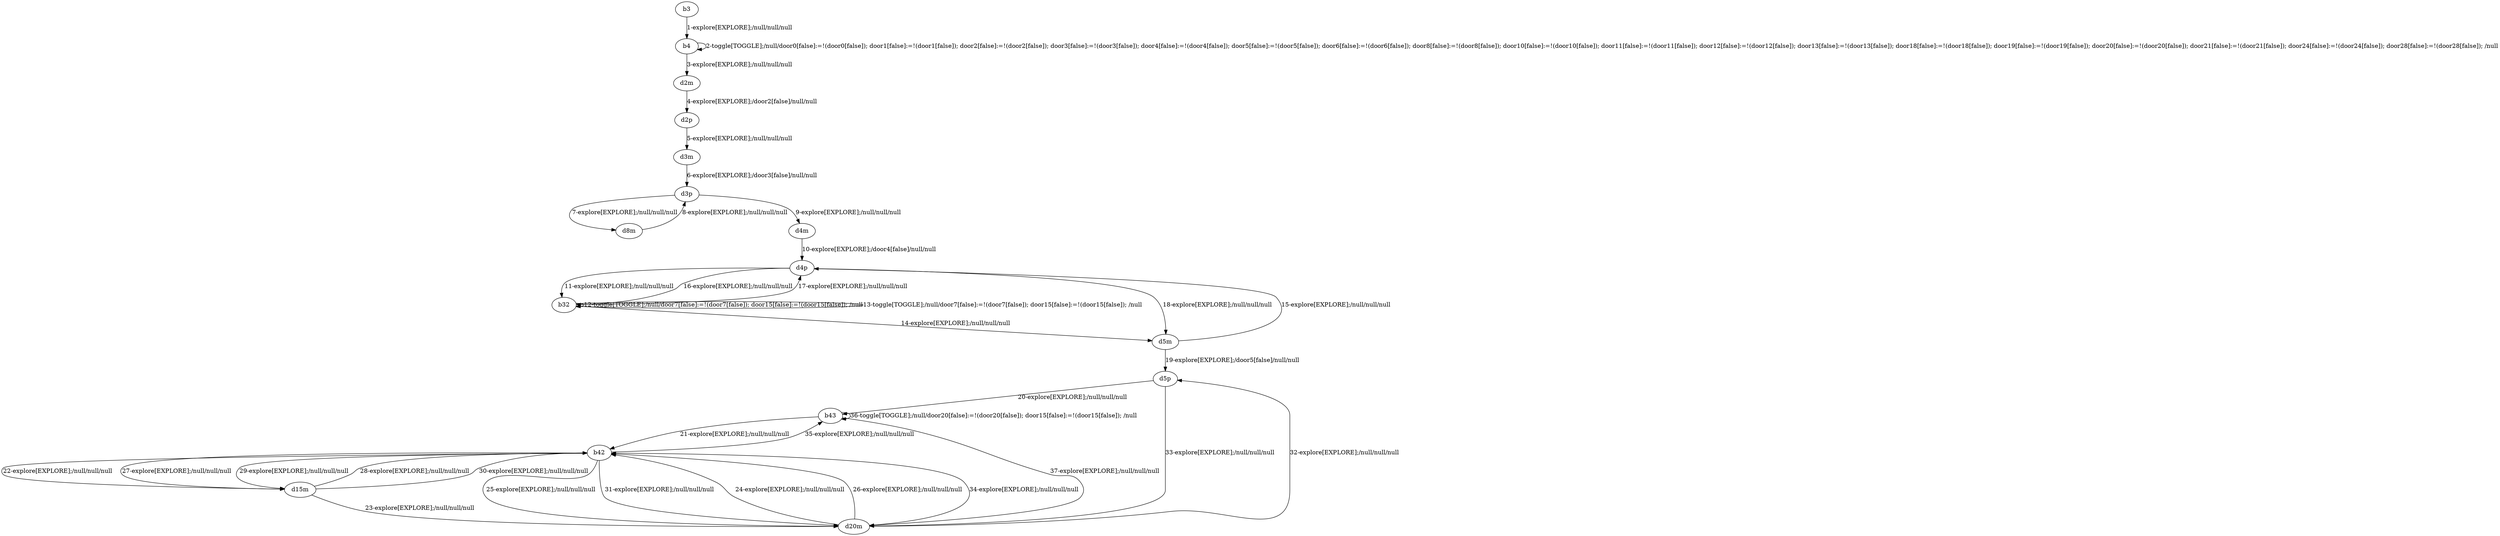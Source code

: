 # Total number of goals covered by this test: 1
# b43 --> b43

digraph g {
"b3" -> "b4" [label = "1-explore[EXPLORE];/null/null/null"];
"b4" -> "b4" [label = "2-toggle[TOGGLE];/null/door0[false]:=!(door0[false]); door1[false]:=!(door1[false]); door2[false]:=!(door2[false]); door3[false]:=!(door3[false]); door4[false]:=!(door4[false]); door5[false]:=!(door5[false]); door6[false]:=!(door6[false]); door8[false]:=!(door8[false]); door10[false]:=!(door10[false]); door11[false]:=!(door11[false]); door12[false]:=!(door12[false]); door13[false]:=!(door13[false]); door18[false]:=!(door18[false]); door19[false]:=!(door19[false]); door20[false]:=!(door20[false]); door21[false]:=!(door21[false]); door24[false]:=!(door24[false]); door28[false]:=!(door28[false]); /null"];
"b4" -> "d2m" [label = "3-explore[EXPLORE];/null/null/null"];
"d2m" -> "d2p" [label = "4-explore[EXPLORE];/door2[false]/null/null"];
"d2p" -> "d3m" [label = "5-explore[EXPLORE];/null/null/null"];
"d3m" -> "d3p" [label = "6-explore[EXPLORE];/door3[false]/null/null"];
"d3p" -> "d8m" [label = "7-explore[EXPLORE];/null/null/null"];
"d8m" -> "d3p" [label = "8-explore[EXPLORE];/null/null/null"];
"d3p" -> "d4m" [label = "9-explore[EXPLORE];/null/null/null"];
"d4m" -> "d4p" [label = "10-explore[EXPLORE];/door4[false]/null/null"];
"d4p" -> "b32" [label = "11-explore[EXPLORE];/null/null/null"];
"b32" -> "b32" [label = "12-toggle[TOGGLE];/null/door7[false]:=!(door7[false]); door15[false]:=!(door15[false]); /null"];
"b32" -> "b32" [label = "13-toggle[TOGGLE];/null/door7[false]:=!(door7[false]); door15[false]:=!(door15[false]); /null"];
"b32" -> "d5m" [label = "14-explore[EXPLORE];/null/null/null"];
"d5m" -> "d4p" [label = "15-explore[EXPLORE];/null/null/null"];
"d4p" -> "b32" [label = "16-explore[EXPLORE];/null/null/null"];
"b32" -> "d4p" [label = "17-explore[EXPLORE];/null/null/null"];
"d4p" -> "d5m" [label = "18-explore[EXPLORE];/null/null/null"];
"d5m" -> "d5p" [label = "19-explore[EXPLORE];/door5[false]/null/null"];
"d5p" -> "b43" [label = "20-explore[EXPLORE];/null/null/null"];
"b43" -> "b42" [label = "21-explore[EXPLORE];/null/null/null"];
"b42" -> "d15m" [label = "22-explore[EXPLORE];/null/null/null"];
"d15m" -> "d20m" [label = "23-explore[EXPLORE];/null/null/null"];
"d20m" -> "b42" [label = "24-explore[EXPLORE];/null/null/null"];
"b42" -> "d20m" [label = "25-explore[EXPLORE];/null/null/null"];
"d20m" -> "b42" [label = "26-explore[EXPLORE];/null/null/null"];
"b42" -> "d15m" [label = "27-explore[EXPLORE];/null/null/null"];
"d15m" -> "b42" [label = "28-explore[EXPLORE];/null/null/null"];
"b42" -> "d15m" [label = "29-explore[EXPLORE];/null/null/null"];
"d15m" -> "b42" [label = "30-explore[EXPLORE];/null/null/null"];
"b42" -> "d20m" [label = "31-explore[EXPLORE];/null/null/null"];
"d20m" -> "d5p" [label = "32-explore[EXPLORE];/null/null/null"];
"d5p" -> "d20m" [label = "33-explore[EXPLORE];/null/null/null"];
"d20m" -> "b42" [label = "34-explore[EXPLORE];/null/null/null"];
"b42" -> "b43" [label = "35-explore[EXPLORE];/null/null/null"];
"b43" -> "b43" [label = "36-toggle[TOGGLE];/null/door20[false]:=!(door20[false]); door15[false]:=!(door15[false]); /null"];
"b43" -> "d20m" [label = "37-explore[EXPLORE];/null/null/null"];
}